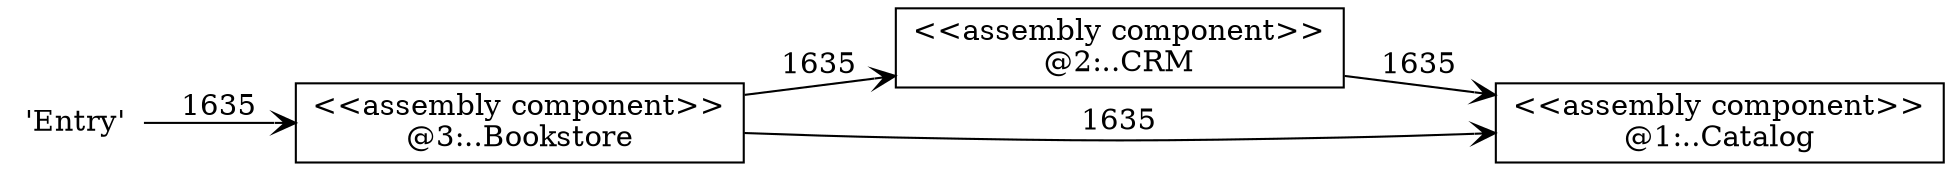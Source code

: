digraph G {
 rankdir=LR;
"depNode_0" [label="'Entry'",shape="none"]

"depNode_2" [label="<<assembly component>>\n@2:..CRM",shape="box",style="filled",color="#000000",fillcolor="white"]

"depNode_1" [label="<<assembly component>>\n@1:..Catalog",shape="box",style="filled",color="#000000",fillcolor="white"]

"depNode_3" [label="<<assembly component>>\n@3:..Bookstore",shape="box",style="filled",color="#000000",fillcolor="white"]

depNode_0->depNode_3[label=1635, style="solid", arrowhead="open", color="#000000"]
depNode_2->depNode_1[label=1635, style="solid", arrowhead="open", color="#000000"]
depNode_3->depNode_2[label=1635, style="solid", arrowhead="open", color="#000000"]
depNode_3->depNode_1[label=1635, style="solid", arrowhead="open", color="#000000"]
}
